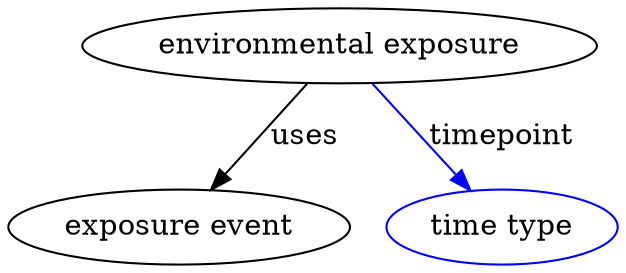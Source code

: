 digraph {
	graph [bb="0,0,292.14,123"];
	node [label="\N"];
	"environmental exposure"	[height=0.5,
		label="environmental exposure",
		pos="158.89,105",
		width=3.4303];
	"exposure event"	[height=0.5,
		pos="81.893,18",
		width=2.2748];
	"environmental exposure" -> "exposure event"	[label=uses,
		lp="142.39,61.5",
		pos="e,97.189,35.885 143.31,86.799 132.07,74.39 116.73,57.458 104.19,43.618"];
	timepoint	[color=blue,
		height=0.5,
		label="time type",
		pos="236.89,18",
		width=1.5346];
	"environmental exposure" -> timepoint	[color=blue,
		label=timepoint,
		lp="236.89,61.5",
		pos="e,221.66,35.597 174.68,86.799 186.14,74.309 201.81,57.236 214.55,43.348",
		style=solid];
}
